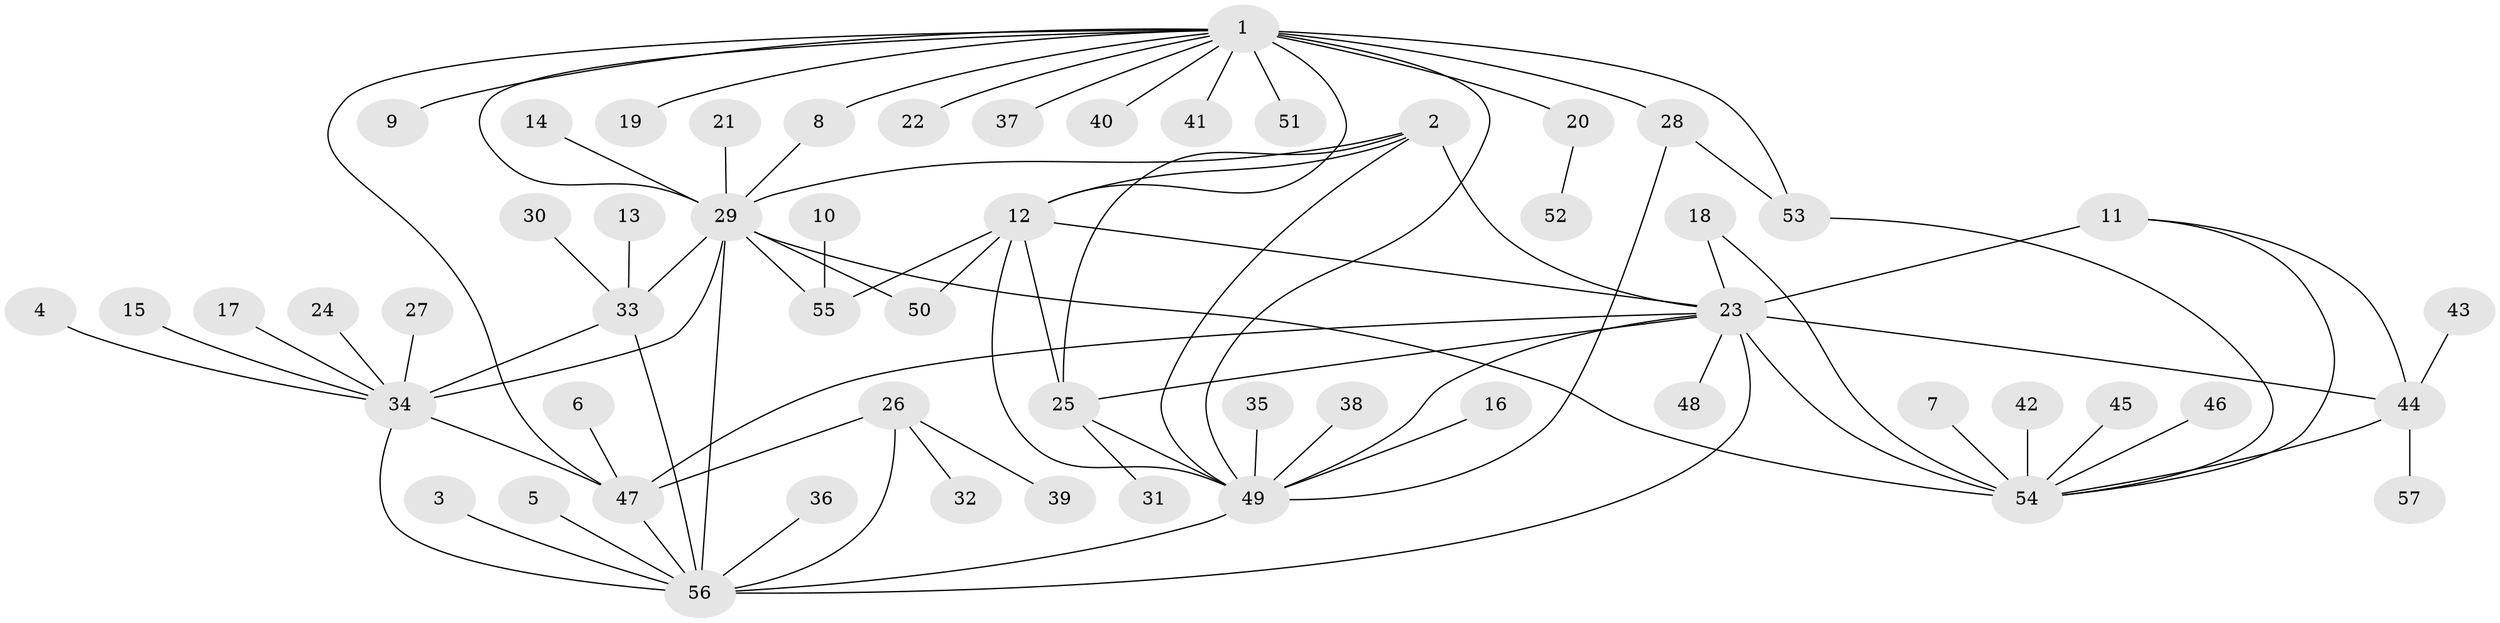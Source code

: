 // original degree distribution, {8: 0.04424778761061947, 4: 0.035398230088495575, 10: 0.008849557522123894, 7: 0.02654867256637168, 9: 0.035398230088495575, 5: 0.02654867256637168, 6: 0.035398230088495575, 13: 0.008849557522123894, 11: 0.008849557522123894, 14: 0.008849557522123894, 1: 0.5752212389380531, 2: 0.10619469026548672, 3: 0.07964601769911504}
// Generated by graph-tools (version 1.1) at 2025/50/03/09/25 03:50:32]
// undirected, 57 vertices, 84 edges
graph export_dot {
graph [start="1"]
  node [color=gray90,style=filled];
  1;
  2;
  3;
  4;
  5;
  6;
  7;
  8;
  9;
  10;
  11;
  12;
  13;
  14;
  15;
  16;
  17;
  18;
  19;
  20;
  21;
  22;
  23;
  24;
  25;
  26;
  27;
  28;
  29;
  30;
  31;
  32;
  33;
  34;
  35;
  36;
  37;
  38;
  39;
  40;
  41;
  42;
  43;
  44;
  45;
  46;
  47;
  48;
  49;
  50;
  51;
  52;
  53;
  54;
  55;
  56;
  57;
  1 -- 8 [weight=1.0];
  1 -- 9 [weight=1.0];
  1 -- 12 [weight=1.0];
  1 -- 19 [weight=1.0];
  1 -- 20 [weight=1.0];
  1 -- 22 [weight=1.0];
  1 -- 28 [weight=1.0];
  1 -- 29 [weight=1.0];
  1 -- 37 [weight=1.0];
  1 -- 40 [weight=1.0];
  1 -- 41 [weight=1.0];
  1 -- 47 [weight=1.0];
  1 -- 49 [weight=1.0];
  1 -- 51 [weight=1.0];
  1 -- 53 [weight=4.0];
  2 -- 12 [weight=1.0];
  2 -- 23 [weight=1.0];
  2 -- 25 [weight=1.0];
  2 -- 29 [weight=1.0];
  2 -- 49 [weight=1.0];
  3 -- 56 [weight=1.0];
  4 -- 34 [weight=1.0];
  5 -- 56 [weight=1.0];
  6 -- 47 [weight=1.0];
  7 -- 54 [weight=1.0];
  8 -- 29 [weight=1.0];
  10 -- 55 [weight=1.0];
  11 -- 23 [weight=2.0];
  11 -- 44 [weight=1.0];
  11 -- 54 [weight=1.0];
  12 -- 23 [weight=1.0];
  12 -- 25 [weight=1.0];
  12 -- 49 [weight=1.0];
  12 -- 50 [weight=1.0];
  12 -- 55 [weight=1.0];
  13 -- 33 [weight=1.0];
  14 -- 29 [weight=1.0];
  15 -- 34 [weight=1.0];
  16 -- 49 [weight=1.0];
  17 -- 34 [weight=1.0];
  18 -- 23 [weight=1.0];
  18 -- 54 [weight=1.0];
  20 -- 52 [weight=1.0];
  21 -- 29 [weight=1.0];
  23 -- 25 [weight=1.0];
  23 -- 44 [weight=2.0];
  23 -- 47 [weight=1.0];
  23 -- 48 [weight=1.0];
  23 -- 49 [weight=1.0];
  23 -- 54 [weight=2.0];
  23 -- 56 [weight=1.0];
  24 -- 34 [weight=1.0];
  25 -- 31 [weight=1.0];
  25 -- 49 [weight=1.0];
  26 -- 32 [weight=1.0];
  26 -- 39 [weight=1.0];
  26 -- 47 [weight=1.0];
  26 -- 56 [weight=3.0];
  27 -- 34 [weight=1.0];
  28 -- 49 [weight=1.0];
  28 -- 53 [weight=1.0];
  29 -- 33 [weight=2.0];
  29 -- 34 [weight=1.0];
  29 -- 50 [weight=1.0];
  29 -- 54 [weight=1.0];
  29 -- 55 [weight=1.0];
  29 -- 56 [weight=1.0];
  30 -- 33 [weight=1.0];
  33 -- 34 [weight=2.0];
  33 -- 56 [weight=2.0];
  34 -- 47 [weight=1.0];
  34 -- 56 [weight=1.0];
  35 -- 49 [weight=1.0];
  36 -- 56 [weight=1.0];
  38 -- 49 [weight=1.0];
  42 -- 54 [weight=1.0];
  43 -- 44 [weight=1.0];
  44 -- 54 [weight=1.0];
  44 -- 57 [weight=1.0];
  45 -- 54 [weight=1.0];
  46 -- 54 [weight=1.0];
  47 -- 56 [weight=3.0];
  49 -- 56 [weight=1.0];
  53 -- 54 [weight=1.0];
}
